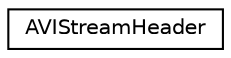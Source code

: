 digraph "Graphical Class Hierarchy"
{
  edge [fontname="Helvetica",fontsize="10",labelfontname="Helvetica",labelfontsize="10"];
  node [fontname="Helvetica",fontsize="10",shape=record];
  rankdir="LR";
  Node1 [label="AVIStreamHeader",height=0.2,width=0.4,color="black", fillcolor="white", style="filled",URL="$struct_a_v_i_stream_header.html"];
}
